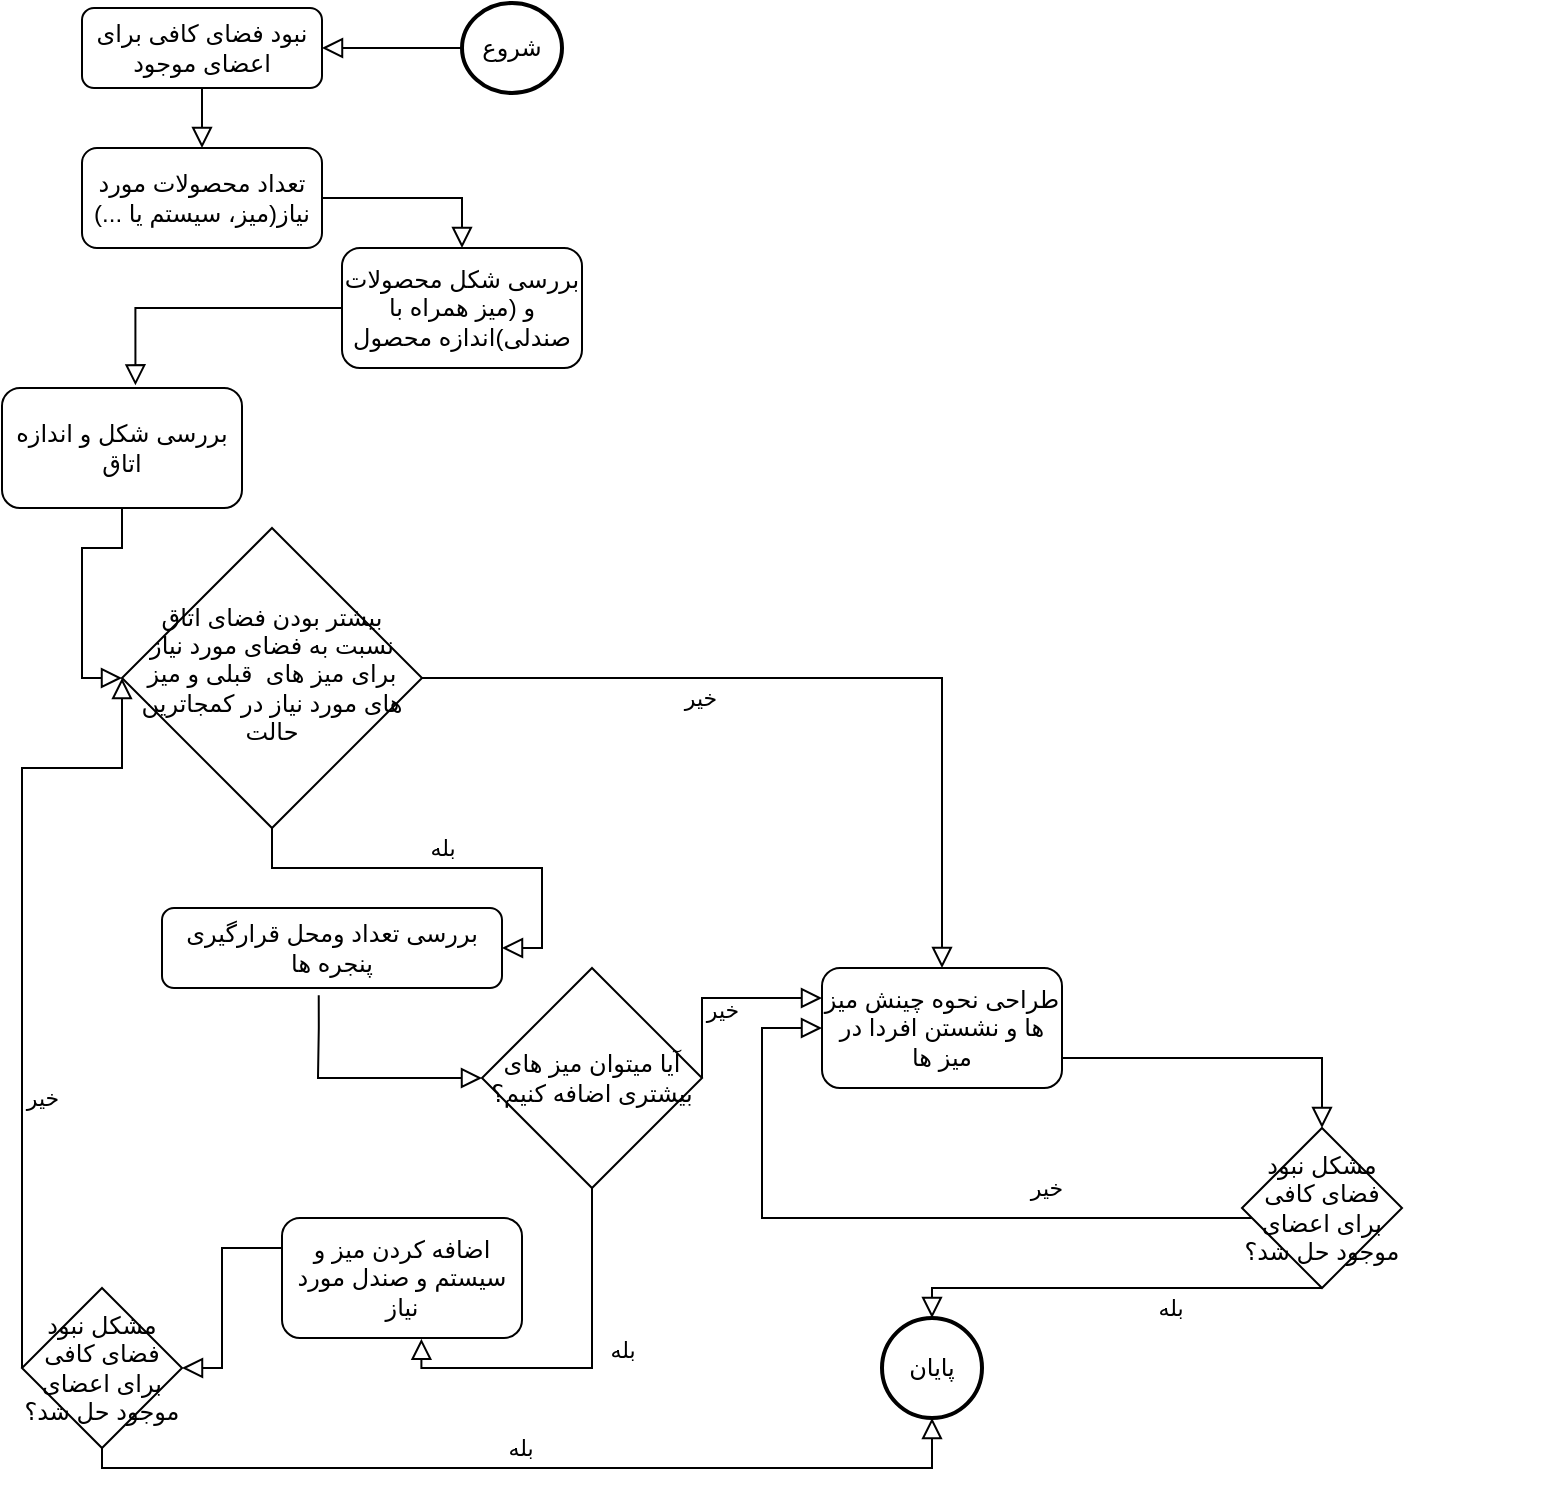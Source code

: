 <mxfile version="20.2.3" type="github">
  <diagram id="C5RBs43oDa-KdzZeNtuy" name="Page-1">
    <mxGraphModel dx="1185" dy="643" grid="1" gridSize="10" guides="1" tooltips="1" connect="1" arrows="1" fold="1" page="1" pageScale="1" pageWidth="827" pageHeight="1169" math="0" shadow="0">
      <root>
        <mxCell id="WIyWlLk6GJQsqaUBKTNV-0" />
        <mxCell id="WIyWlLk6GJQsqaUBKTNV-1" parent="WIyWlLk6GJQsqaUBKTNV-0" />
        <mxCell id="WIyWlLk6GJQsqaUBKTNV-2" value="" style="rounded=0;html=1;jettySize=auto;orthogonalLoop=1;fontSize=11;endArrow=block;endFill=0;endSize=8;strokeWidth=1;shadow=0;labelBackgroundColor=none;edgeStyle=orthogonalEdgeStyle;entryX=0.5;entryY=0;entryDx=0;entryDy=0;" parent="WIyWlLk6GJQsqaUBKTNV-1" source="WIyWlLk6GJQsqaUBKTNV-3" target="vPivBF0dDk7tM9uTnVVU-0" edge="1">
          <mxGeometry relative="1" as="geometry">
            <mxPoint x="230" y="120" as="targetPoint" />
          </mxGeometry>
        </mxCell>
        <mxCell id="WIyWlLk6GJQsqaUBKTNV-3" value="نبود فضای کافی برای اعضای موجود" style="rounded=1;whiteSpace=wrap;html=1;fontSize=12;glass=0;strokeWidth=1;shadow=0;" parent="WIyWlLk6GJQsqaUBKTNV-1" vertex="1">
          <mxGeometry x="60" y="20" width="120" height="40" as="geometry" />
        </mxCell>
        <mxCell id="WIyWlLk6GJQsqaUBKTNV-4" value="خیر" style="rounded=0;html=1;jettySize=auto;orthogonalLoop=1;fontSize=11;endArrow=block;endFill=0;endSize=8;strokeWidth=1;shadow=0;labelBackgroundColor=none;edgeStyle=orthogonalEdgeStyle;entryX=0.5;entryY=0;entryDx=0;entryDy=0;exitX=1;exitY=0.5;exitDx=0;exitDy=0;" parent="WIyWlLk6GJQsqaUBKTNV-1" source="WIyWlLk6GJQsqaUBKTNV-6" target="vPivBF0dDk7tM9uTnVVU-19" edge="1">
          <mxGeometry x="-0.315" y="-10" relative="1" as="geometry">
            <mxPoint as="offset" />
            <mxPoint x="290" y="380" as="sourcePoint" />
            <mxPoint x="350" y="460" as="targetPoint" />
            <Array as="points">
              <mxPoint x="490" y="355" />
            </Array>
          </mxGeometry>
        </mxCell>
        <mxCell id="WIyWlLk6GJQsqaUBKTNV-5" value="بله" style="edgeStyle=orthogonalEdgeStyle;rounded=0;html=1;jettySize=auto;orthogonalLoop=1;fontSize=11;endArrow=block;endFill=0;endSize=8;strokeWidth=1;shadow=0;labelBackgroundColor=none;exitX=0.5;exitY=1;exitDx=0;exitDy=0;" parent="WIyWlLk6GJQsqaUBKTNV-1" source="WIyWlLk6GJQsqaUBKTNV-6" target="WIyWlLk6GJQsqaUBKTNV-7" edge="1">
          <mxGeometry x="-0.026" y="10" relative="1" as="geometry">
            <mxPoint as="offset" />
            <mxPoint x="420" y="310" as="sourcePoint" />
            <Array as="points">
              <mxPoint x="155" y="450" />
              <mxPoint x="290" y="450" />
              <mxPoint x="290" y="490" />
            </Array>
          </mxGeometry>
        </mxCell>
        <mxCell id="WIyWlLk6GJQsqaUBKTNV-6" value="&lt;div style=&quot;&quot;&gt;&lt;span style=&quot;background-color: initial;&quot;&gt;بیشتر بودن فضای اتاق نسبت به فضای مورد نیاز برای میز های&amp;nbsp; قبلی و میز های مورد نیاز در کمجاترین حالت&lt;/span&gt;&lt;/div&gt;" style="rhombus;whiteSpace=wrap;html=1;shadow=0;fontFamily=Helvetica;fontSize=12;align=center;strokeWidth=1;spacing=6;spacingTop=-4;" parent="WIyWlLk6GJQsqaUBKTNV-1" vertex="1">
          <mxGeometry x="80" y="280" width="150" height="150" as="geometry" />
        </mxCell>
        <mxCell id="WIyWlLk6GJQsqaUBKTNV-7" value="بررسی تعداد ومحل قرارگیری پنجره ها" style="rounded=1;whiteSpace=wrap;html=1;fontSize=12;glass=0;strokeWidth=1;shadow=0;" parent="WIyWlLk6GJQsqaUBKTNV-1" vertex="1">
          <mxGeometry x="100" y="470" width="170" height="40" as="geometry" />
        </mxCell>
        <mxCell id="WIyWlLk6GJQsqaUBKTNV-8" value="" style="rounded=0;html=1;jettySize=auto;orthogonalLoop=1;fontSize=11;endArrow=block;endFill=0;endSize=8;strokeWidth=1;shadow=0;labelBackgroundColor=none;edgeStyle=orthogonalEdgeStyle;entryX=0;entryY=0.5;entryDx=0;entryDy=0;" parent="WIyWlLk6GJQsqaUBKTNV-1" source="vPivBF0dDk7tM9uTnVVU-7" target="WIyWlLk6GJQsqaUBKTNV-6" edge="1">
          <mxGeometry x="0.333" y="20" relative="1" as="geometry">
            <mxPoint as="offset" />
            <mxPoint x="450" y="560" as="sourcePoint" />
            <mxPoint x="420" y="740" as="targetPoint" />
          </mxGeometry>
        </mxCell>
        <mxCell id="vPivBF0dDk7tM9uTnVVU-0" value="تعداد محصولات مورد نیاز(میز، سیستم یا ...)" style="rounded=1;whiteSpace=wrap;html=1;" vertex="1" parent="WIyWlLk6GJQsqaUBKTNV-1">
          <mxGeometry x="60" y="90" width="120" height="50" as="geometry" />
        </mxCell>
        <mxCell id="vPivBF0dDk7tM9uTnVVU-3" value="" style="rounded=0;html=1;jettySize=auto;orthogonalLoop=1;fontSize=11;endArrow=block;endFill=0;endSize=8;strokeWidth=1;shadow=0;labelBackgroundColor=none;edgeStyle=orthogonalEdgeStyle;entryX=0.5;entryY=0;entryDx=0;entryDy=0;" edge="1" parent="WIyWlLk6GJQsqaUBKTNV-1" source="vPivBF0dDk7tM9uTnVVU-0" target="vPivBF0dDk7tM9uTnVVU-4">
          <mxGeometry relative="1" as="geometry">
            <mxPoint x="170" y="120" as="sourcePoint" />
            <mxPoint x="140" y="140" as="targetPoint" />
          </mxGeometry>
        </mxCell>
        <mxCell id="vPivBF0dDk7tM9uTnVVU-4" value="بررسی شکل محصولات و (میز همراه با صندلی)اندازه محصول" style="rounded=1;whiteSpace=wrap;html=1;" vertex="1" parent="WIyWlLk6GJQsqaUBKTNV-1">
          <mxGeometry x="190" y="140" width="120" height="60" as="geometry" />
        </mxCell>
        <mxCell id="vPivBF0dDk7tM9uTnVVU-5" value="" style="rounded=0;html=1;jettySize=auto;orthogonalLoop=1;fontSize=11;endArrow=block;endFill=0;endSize=8;strokeWidth=1;shadow=0;labelBackgroundColor=none;edgeStyle=orthogonalEdgeStyle;entryX=0.556;entryY=-0.022;entryDx=0;entryDy=0;entryPerimeter=0;exitX=0;exitY=0.5;exitDx=0;exitDy=0;" edge="1" parent="WIyWlLk6GJQsqaUBKTNV-1" source="vPivBF0dDk7tM9uTnVVU-4" target="vPivBF0dDk7tM9uTnVVU-7">
          <mxGeometry relative="1" as="geometry">
            <mxPoint x="200" y="165" as="sourcePoint" />
            <mxPoint x="270" y="190" as="targetPoint" />
            <Array as="points">
              <mxPoint x="87" y="170" />
            </Array>
          </mxGeometry>
        </mxCell>
        <mxCell id="vPivBF0dDk7tM9uTnVVU-6" style="edgeStyle=orthogonalEdgeStyle;rounded=0;orthogonalLoop=1;jettySize=auto;html=1;exitX=0.5;exitY=1;exitDx=0;exitDy=0;" edge="1" parent="WIyWlLk6GJQsqaUBKTNV-1">
          <mxGeometry relative="1" as="geometry">
            <mxPoint x="784" y="690" as="sourcePoint" />
            <mxPoint x="784" y="690" as="targetPoint" />
          </mxGeometry>
        </mxCell>
        <mxCell id="vPivBF0dDk7tM9uTnVVU-7" value="بررسی شکل و اندازه اتاق" style="rounded=1;whiteSpace=wrap;html=1;" vertex="1" parent="WIyWlLk6GJQsqaUBKTNV-1">
          <mxGeometry x="20" y="210" width="120" height="60" as="geometry" />
        </mxCell>
        <mxCell id="vPivBF0dDk7tM9uTnVVU-10" value="آیا میتوان میز های بیشتری اضافه کنیم؟" style="rhombus;whiteSpace=wrap;html=1;" vertex="1" parent="WIyWlLk6GJQsqaUBKTNV-1">
          <mxGeometry x="260" y="500" width="110" height="110" as="geometry" />
        </mxCell>
        <mxCell id="vPivBF0dDk7tM9uTnVVU-11" value="" style="rounded=0;html=1;jettySize=auto;orthogonalLoop=1;fontSize=11;endArrow=block;endFill=0;endSize=8;strokeWidth=1;shadow=0;labelBackgroundColor=none;edgeStyle=orthogonalEdgeStyle;exitX=0.461;exitY=1.092;exitDx=0;exitDy=0;entryX=0;entryY=0.5;entryDx=0;entryDy=0;exitPerimeter=0;" edge="1" parent="WIyWlLk6GJQsqaUBKTNV-1" source="WIyWlLk6GJQsqaUBKTNV-7" target="vPivBF0dDk7tM9uTnVVU-10">
          <mxGeometry x="0.333" y="20" relative="1" as="geometry">
            <mxPoint as="offset" />
            <mxPoint x="230.034" y="590.0" as="sourcePoint" />
            <mxPoint x="230" y="675.0" as="targetPoint" />
            <Array as="points">
              <mxPoint x="178" y="530" />
              <mxPoint x="178" y="545" />
            </Array>
          </mxGeometry>
        </mxCell>
        <mxCell id="vPivBF0dDk7tM9uTnVVU-16" value="بله" style="edgeStyle=orthogonalEdgeStyle;rounded=0;html=1;jettySize=auto;orthogonalLoop=1;fontSize=11;endArrow=block;endFill=0;endSize=8;strokeWidth=1;shadow=0;labelBackgroundColor=none;exitX=0.5;exitY=1;exitDx=0;exitDy=0;entryX=0.581;entryY=1.007;entryDx=0;entryDy=0;entryPerimeter=0;" edge="1" parent="WIyWlLk6GJQsqaUBKTNV-1" source="vPivBF0dDk7tM9uTnVVU-10" target="vPivBF0dDk7tM9uTnVVU-17">
          <mxGeometry x="-0.145" y="15" relative="1" as="geometry">
            <mxPoint as="offset" />
            <mxPoint x="90" y="715.0" as="sourcePoint" />
            <mxPoint x="120" y="700" as="targetPoint" />
            <Array as="points">
              <mxPoint x="315" y="700" />
              <mxPoint x="230" y="700" />
            </Array>
          </mxGeometry>
        </mxCell>
        <mxCell id="vPivBF0dDk7tM9uTnVVU-17" value="اضافه کردن میز و سیستم و صندل مورد نیاز" style="rounded=1;whiteSpace=wrap;html=1;strokeWidth=1;" vertex="1" parent="WIyWlLk6GJQsqaUBKTNV-1">
          <mxGeometry x="160" y="625" width="120" height="60" as="geometry" />
        </mxCell>
        <mxCell id="vPivBF0dDk7tM9uTnVVU-18" value="خیر" style="rounded=0;html=1;jettySize=auto;orthogonalLoop=1;fontSize=11;endArrow=block;endFill=0;endSize=8;strokeWidth=1;shadow=0;labelBackgroundColor=none;edgeStyle=orthogonalEdgeStyle;exitX=1;exitY=0.5;exitDx=0;exitDy=0;entryX=0;entryY=0.25;entryDx=0;entryDy=0;" edge="1" parent="WIyWlLk6GJQsqaUBKTNV-1" source="vPivBF0dDk7tM9uTnVVU-10" target="vPivBF0dDk7tM9uTnVVU-19">
          <mxGeometry x="-0.315" y="-10" relative="1" as="geometry">
            <mxPoint as="offset" />
            <mxPoint x="570" y="450.0" as="sourcePoint" />
            <mxPoint x="390" y="480" as="targetPoint" />
            <Array as="points">
              <mxPoint x="370" y="515" />
            </Array>
          </mxGeometry>
        </mxCell>
        <mxCell id="vPivBF0dDk7tM9uTnVVU-19" value="طراحی نحوه چینش میز ها و نشستن افردا در میز ها" style="rounded=1;whiteSpace=wrap;html=1;strokeWidth=1;" vertex="1" parent="WIyWlLk6GJQsqaUBKTNV-1">
          <mxGeometry x="430" y="500" width="120" height="60" as="geometry" />
        </mxCell>
        <mxCell id="vPivBF0dDk7tM9uTnVVU-20" value="مشکل نبود فضای کافی برای اعضای موجود حل شد؟" style="rhombus;whiteSpace=wrap;html=1;strokeWidth=1;" vertex="1" parent="WIyWlLk6GJQsqaUBKTNV-1">
          <mxGeometry x="30" y="660.0" width="80" height="80" as="geometry" />
        </mxCell>
        <mxCell id="vPivBF0dDk7tM9uTnVVU-21" value="" style="rounded=0;html=1;jettySize=auto;orthogonalLoop=1;fontSize=11;endArrow=block;endFill=0;endSize=8;strokeWidth=1;shadow=0;labelBackgroundColor=none;edgeStyle=orthogonalEdgeStyle;exitX=0;exitY=0.5;exitDx=0;exitDy=0;entryX=1;entryY=0.5;entryDx=0;entryDy=0;" edge="1" parent="WIyWlLk6GJQsqaUBKTNV-1" source="vPivBF0dDk7tM9uTnVVU-17" target="vPivBF0dDk7tM9uTnVVU-20">
          <mxGeometry relative="1" as="geometry">
            <mxPoint x="-30" y="370" as="sourcePoint" />
            <mxPoint x="140" y="710" as="targetPoint" />
            <Array as="points">
              <mxPoint x="160" y="640" />
              <mxPoint x="130" y="640" />
              <mxPoint x="130" y="700" />
            </Array>
          </mxGeometry>
        </mxCell>
        <mxCell id="vPivBF0dDk7tM9uTnVVU-23" value="بله" style="edgeStyle=orthogonalEdgeStyle;rounded=0;html=1;jettySize=auto;orthogonalLoop=1;fontSize=11;endArrow=block;endFill=0;endSize=8;strokeWidth=1;shadow=0;labelBackgroundColor=none;entryX=0.5;entryY=1;entryDx=0;entryDy=0;" edge="1" parent="WIyWlLk6GJQsqaUBKTNV-1" source="vPivBF0dDk7tM9uTnVVU-20" target="vPivBF0dDk7tM9uTnVVU-24">
          <mxGeometry x="-0.026" y="10" relative="1" as="geometry">
            <mxPoint as="offset" />
            <mxPoint x="545.31" y="340.0" as="sourcePoint" />
            <mxPoint x="550" y="460" as="targetPoint" />
            <Array as="points">
              <mxPoint x="70" y="750" />
              <mxPoint x="485" y="750" />
            </Array>
          </mxGeometry>
        </mxCell>
        <mxCell id="vPivBF0dDk7tM9uTnVVU-24" value="پایان" style="ellipse;whiteSpace=wrap;html=1;aspect=fixed;strokeWidth=2;" vertex="1" parent="WIyWlLk6GJQsqaUBKTNV-1">
          <mxGeometry x="460" y="675" width="50" height="50" as="geometry" />
        </mxCell>
        <mxCell id="vPivBF0dDk7tM9uTnVVU-25" value="خیر" style="rounded=0;html=1;jettySize=auto;orthogonalLoop=1;fontSize=11;endArrow=block;endFill=0;endSize=8;strokeWidth=1;shadow=0;labelBackgroundColor=none;edgeStyle=orthogonalEdgeStyle;exitX=0;exitY=0.5;exitDx=0;exitDy=0;entryX=0;entryY=0.5;entryDx=0;entryDy=0;" edge="1" parent="WIyWlLk6GJQsqaUBKTNV-1" source="vPivBF0dDk7tM9uTnVVU-20" target="WIyWlLk6GJQsqaUBKTNV-6">
          <mxGeometry x="-0.315" y="-10" relative="1" as="geometry">
            <mxPoint as="offset" />
            <mxPoint x="749.64" y="270.03" as="sourcePoint" />
            <mxPoint x="90" y="360" as="targetPoint" />
            <Array as="points">
              <mxPoint x="30" y="400" />
              <mxPoint x="80" y="400" />
            </Array>
          </mxGeometry>
        </mxCell>
        <mxCell id="vPivBF0dDk7tM9uTnVVU-26" value="مشکل نبود فضای کافی برای اعضای موجود حل شد؟" style="rhombus;whiteSpace=wrap;html=1;strokeWidth=1;" vertex="1" parent="WIyWlLk6GJQsqaUBKTNV-1">
          <mxGeometry x="640" y="580.0" width="80" height="80" as="geometry" />
        </mxCell>
        <mxCell id="vPivBF0dDk7tM9uTnVVU-27" value="" style="rounded=0;html=1;jettySize=auto;orthogonalLoop=1;fontSize=11;endArrow=block;endFill=0;endSize=8;strokeWidth=1;shadow=0;labelBackgroundColor=none;edgeStyle=orthogonalEdgeStyle;entryX=0.5;entryY=0;entryDx=0;entryDy=0;exitX=1;exitY=0.75;exitDx=0;exitDy=0;" edge="1" parent="WIyWlLk6GJQsqaUBKTNV-1" source="vPivBF0dDk7tM9uTnVVU-19" target="vPivBF0dDk7tM9uTnVVU-26">
          <mxGeometry relative="1" as="geometry">
            <mxPoint x="682" y="595.0" as="sourcePoint" />
            <mxPoint x="592" y="600.0" as="targetPoint" />
            <Array as="points">
              <mxPoint x="680" y="545" />
            </Array>
          </mxGeometry>
        </mxCell>
        <mxCell id="vPivBF0dDk7tM9uTnVVU-28" value="بله" style="edgeStyle=orthogonalEdgeStyle;rounded=0;html=1;jettySize=auto;orthogonalLoop=1;fontSize=11;endArrow=block;endFill=0;endSize=8;strokeWidth=1;shadow=0;labelBackgroundColor=none;exitX=0.5;exitY=1;exitDx=0;exitDy=0;entryX=0.5;entryY=0;entryDx=0;entryDy=0;" edge="1" parent="WIyWlLk6GJQsqaUBKTNV-1" source="vPivBF0dDk7tM9uTnVVU-26" target="vPivBF0dDk7tM9uTnVVU-24">
          <mxGeometry x="-0.27" y="10" relative="1" as="geometry">
            <mxPoint as="offset" />
            <mxPoint x="590" y="630.0" as="sourcePoint" />
            <mxPoint x="685" y="690.0" as="targetPoint" />
            <Array as="points">
              <mxPoint x="485" y="660" />
            </Array>
          </mxGeometry>
        </mxCell>
        <mxCell id="vPivBF0dDk7tM9uTnVVU-29" value="خیر" style="rounded=0;html=1;jettySize=auto;orthogonalLoop=1;fontSize=11;endArrow=block;endFill=0;endSize=8;strokeWidth=1;shadow=0;labelBackgroundColor=none;edgeStyle=orthogonalEdgeStyle;entryX=0;entryY=0.5;entryDx=0;entryDy=0;" edge="1" parent="WIyWlLk6GJQsqaUBKTNV-1" source="vPivBF0dDk7tM9uTnVVU-26" target="vPivBF0dDk7tM9uTnVVU-19">
          <mxGeometry x="-0.442" y="-15" relative="1" as="geometry">
            <mxPoint as="offset" />
            <mxPoint x="514" y="605.0" as="sourcePoint" />
            <mxPoint x="254" y="560.0" as="targetPoint" />
            <Array as="points">
              <mxPoint x="400" y="625" />
              <mxPoint x="400" y="530" />
            </Array>
          </mxGeometry>
        </mxCell>
        <mxCell id="vPivBF0dDk7tM9uTnVVU-30" value="شروع" style="ellipse;whiteSpace=wrap;html=1;strokeWidth=2;" vertex="1" parent="WIyWlLk6GJQsqaUBKTNV-1">
          <mxGeometry x="250" y="17.5" width="50" height="45" as="geometry" />
        </mxCell>
        <mxCell id="vPivBF0dDk7tM9uTnVVU-31" value="" style="rounded=0;html=1;jettySize=auto;orthogonalLoop=1;fontSize=11;endArrow=block;endFill=0;endSize=8;strokeWidth=1;shadow=0;labelBackgroundColor=none;edgeStyle=orthogonalEdgeStyle;entryX=1;entryY=0.5;entryDx=0;entryDy=0;exitX=0;exitY=0.5;exitDx=0;exitDy=0;" edge="1" parent="WIyWlLk6GJQsqaUBKTNV-1" source="vPivBF0dDk7tM9uTnVVU-30" target="WIyWlLk6GJQsqaUBKTNV-3">
          <mxGeometry relative="1" as="geometry">
            <mxPoint x="130" y="70" as="sourcePoint" />
            <mxPoint x="130" y="100" as="targetPoint" />
          </mxGeometry>
        </mxCell>
      </root>
    </mxGraphModel>
  </diagram>
</mxfile>
